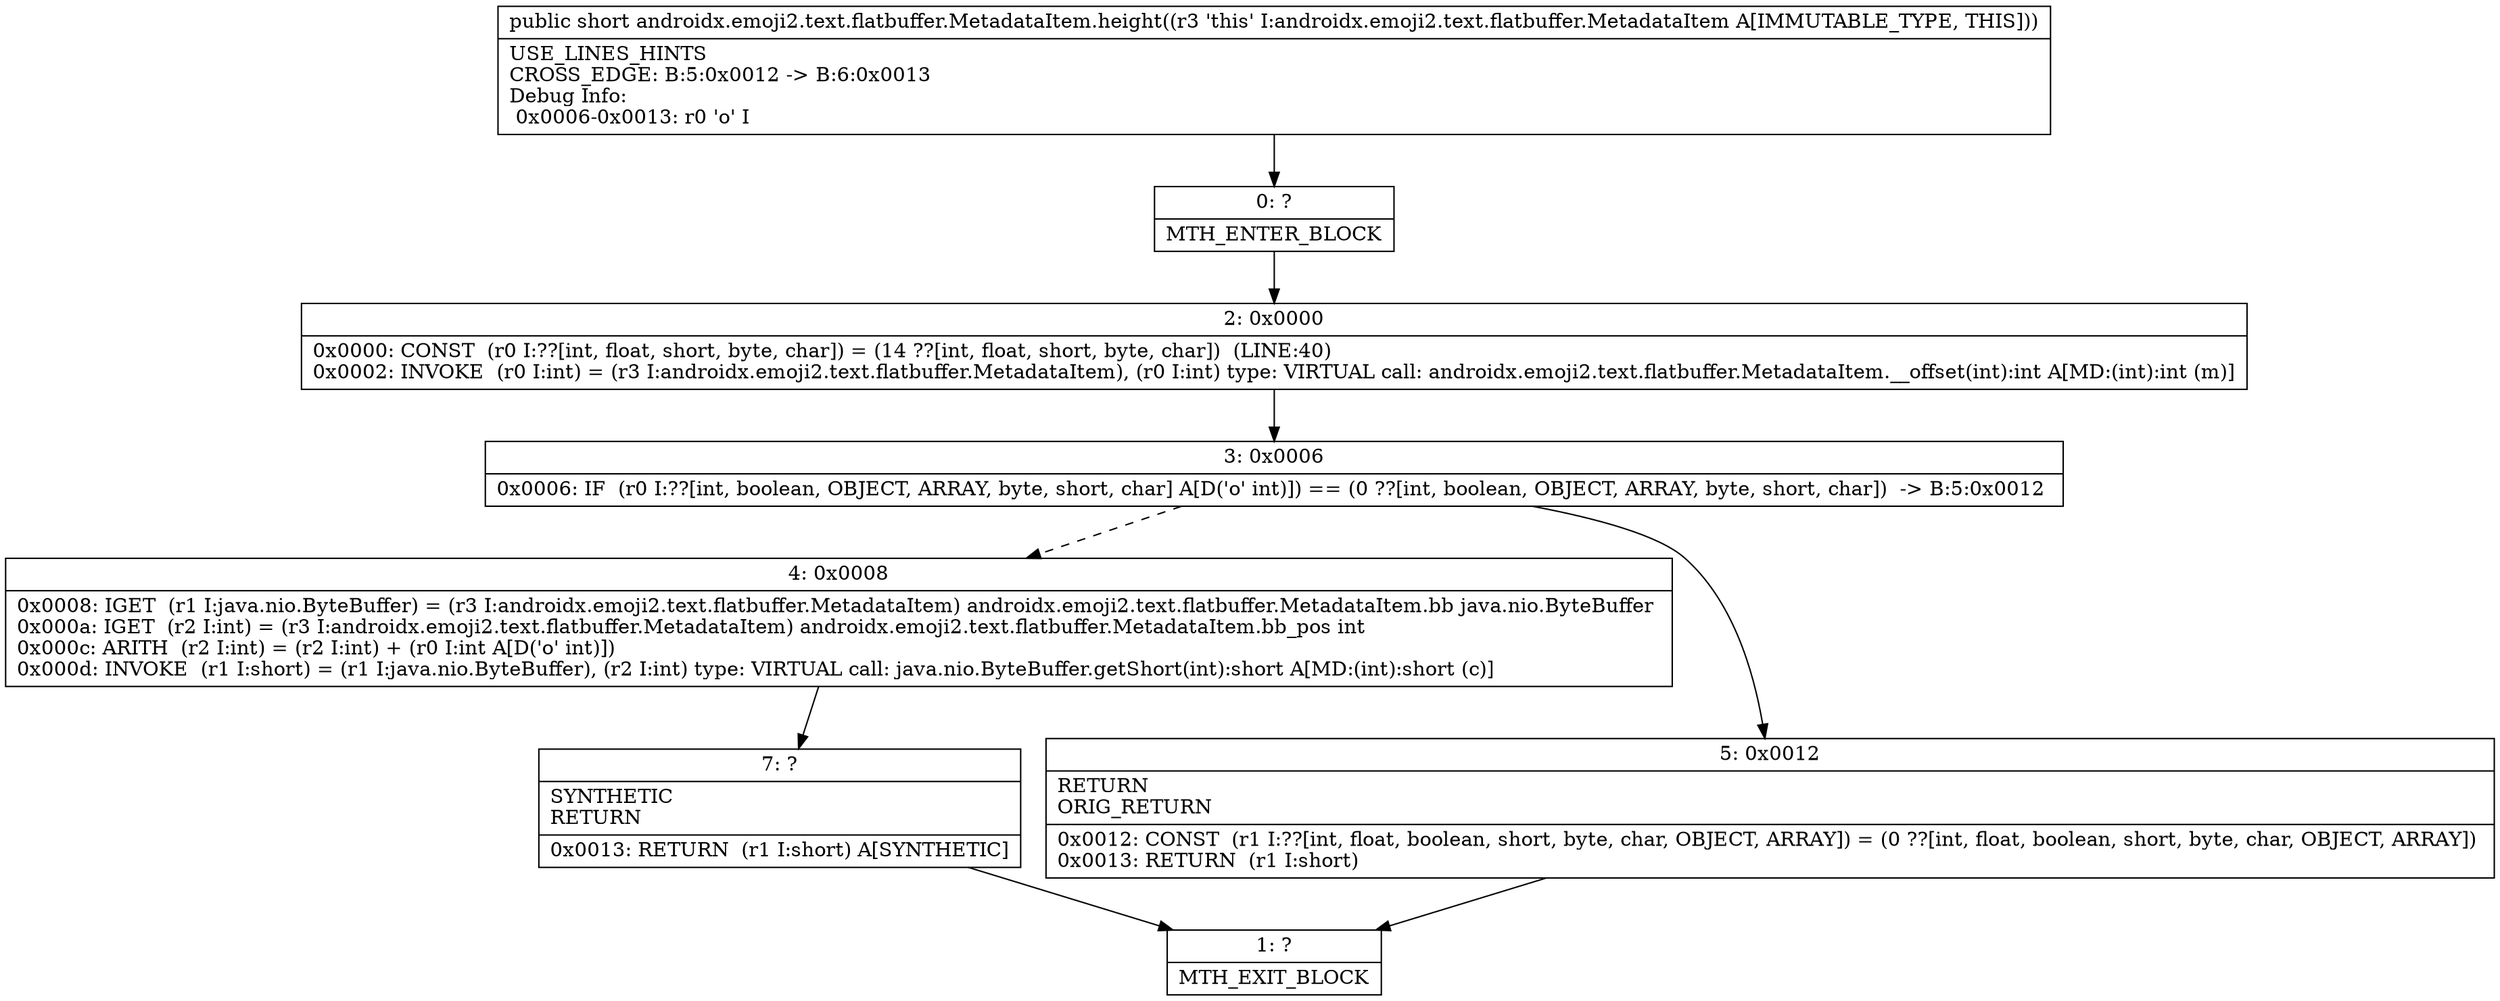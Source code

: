digraph "CFG forandroidx.emoji2.text.flatbuffer.MetadataItem.height()S" {
Node_0 [shape=record,label="{0\:\ ?|MTH_ENTER_BLOCK\l}"];
Node_2 [shape=record,label="{2\:\ 0x0000|0x0000: CONST  (r0 I:??[int, float, short, byte, char]) = (14 ??[int, float, short, byte, char])  (LINE:40)\l0x0002: INVOKE  (r0 I:int) = (r3 I:androidx.emoji2.text.flatbuffer.MetadataItem), (r0 I:int) type: VIRTUAL call: androidx.emoji2.text.flatbuffer.MetadataItem.__offset(int):int A[MD:(int):int (m)]\l}"];
Node_3 [shape=record,label="{3\:\ 0x0006|0x0006: IF  (r0 I:??[int, boolean, OBJECT, ARRAY, byte, short, char] A[D('o' int)]) == (0 ??[int, boolean, OBJECT, ARRAY, byte, short, char])  \-\> B:5:0x0012 \l}"];
Node_4 [shape=record,label="{4\:\ 0x0008|0x0008: IGET  (r1 I:java.nio.ByteBuffer) = (r3 I:androidx.emoji2.text.flatbuffer.MetadataItem) androidx.emoji2.text.flatbuffer.MetadataItem.bb java.nio.ByteBuffer \l0x000a: IGET  (r2 I:int) = (r3 I:androidx.emoji2.text.flatbuffer.MetadataItem) androidx.emoji2.text.flatbuffer.MetadataItem.bb_pos int \l0x000c: ARITH  (r2 I:int) = (r2 I:int) + (r0 I:int A[D('o' int)]) \l0x000d: INVOKE  (r1 I:short) = (r1 I:java.nio.ByteBuffer), (r2 I:int) type: VIRTUAL call: java.nio.ByteBuffer.getShort(int):short A[MD:(int):short (c)]\l}"];
Node_7 [shape=record,label="{7\:\ ?|SYNTHETIC\lRETURN\l|0x0013: RETURN  (r1 I:short) A[SYNTHETIC]\l}"];
Node_1 [shape=record,label="{1\:\ ?|MTH_EXIT_BLOCK\l}"];
Node_5 [shape=record,label="{5\:\ 0x0012|RETURN\lORIG_RETURN\l|0x0012: CONST  (r1 I:??[int, float, boolean, short, byte, char, OBJECT, ARRAY]) = (0 ??[int, float, boolean, short, byte, char, OBJECT, ARRAY]) \l0x0013: RETURN  (r1 I:short) \l}"];
MethodNode[shape=record,label="{public short androidx.emoji2.text.flatbuffer.MetadataItem.height((r3 'this' I:androidx.emoji2.text.flatbuffer.MetadataItem A[IMMUTABLE_TYPE, THIS]))  | USE_LINES_HINTS\lCROSS_EDGE: B:5:0x0012 \-\> B:6:0x0013\lDebug Info:\l  0x0006\-0x0013: r0 'o' I\l}"];
MethodNode -> Node_0;Node_0 -> Node_2;
Node_2 -> Node_3;
Node_3 -> Node_4[style=dashed];
Node_3 -> Node_5;
Node_4 -> Node_7;
Node_7 -> Node_1;
Node_5 -> Node_1;
}


